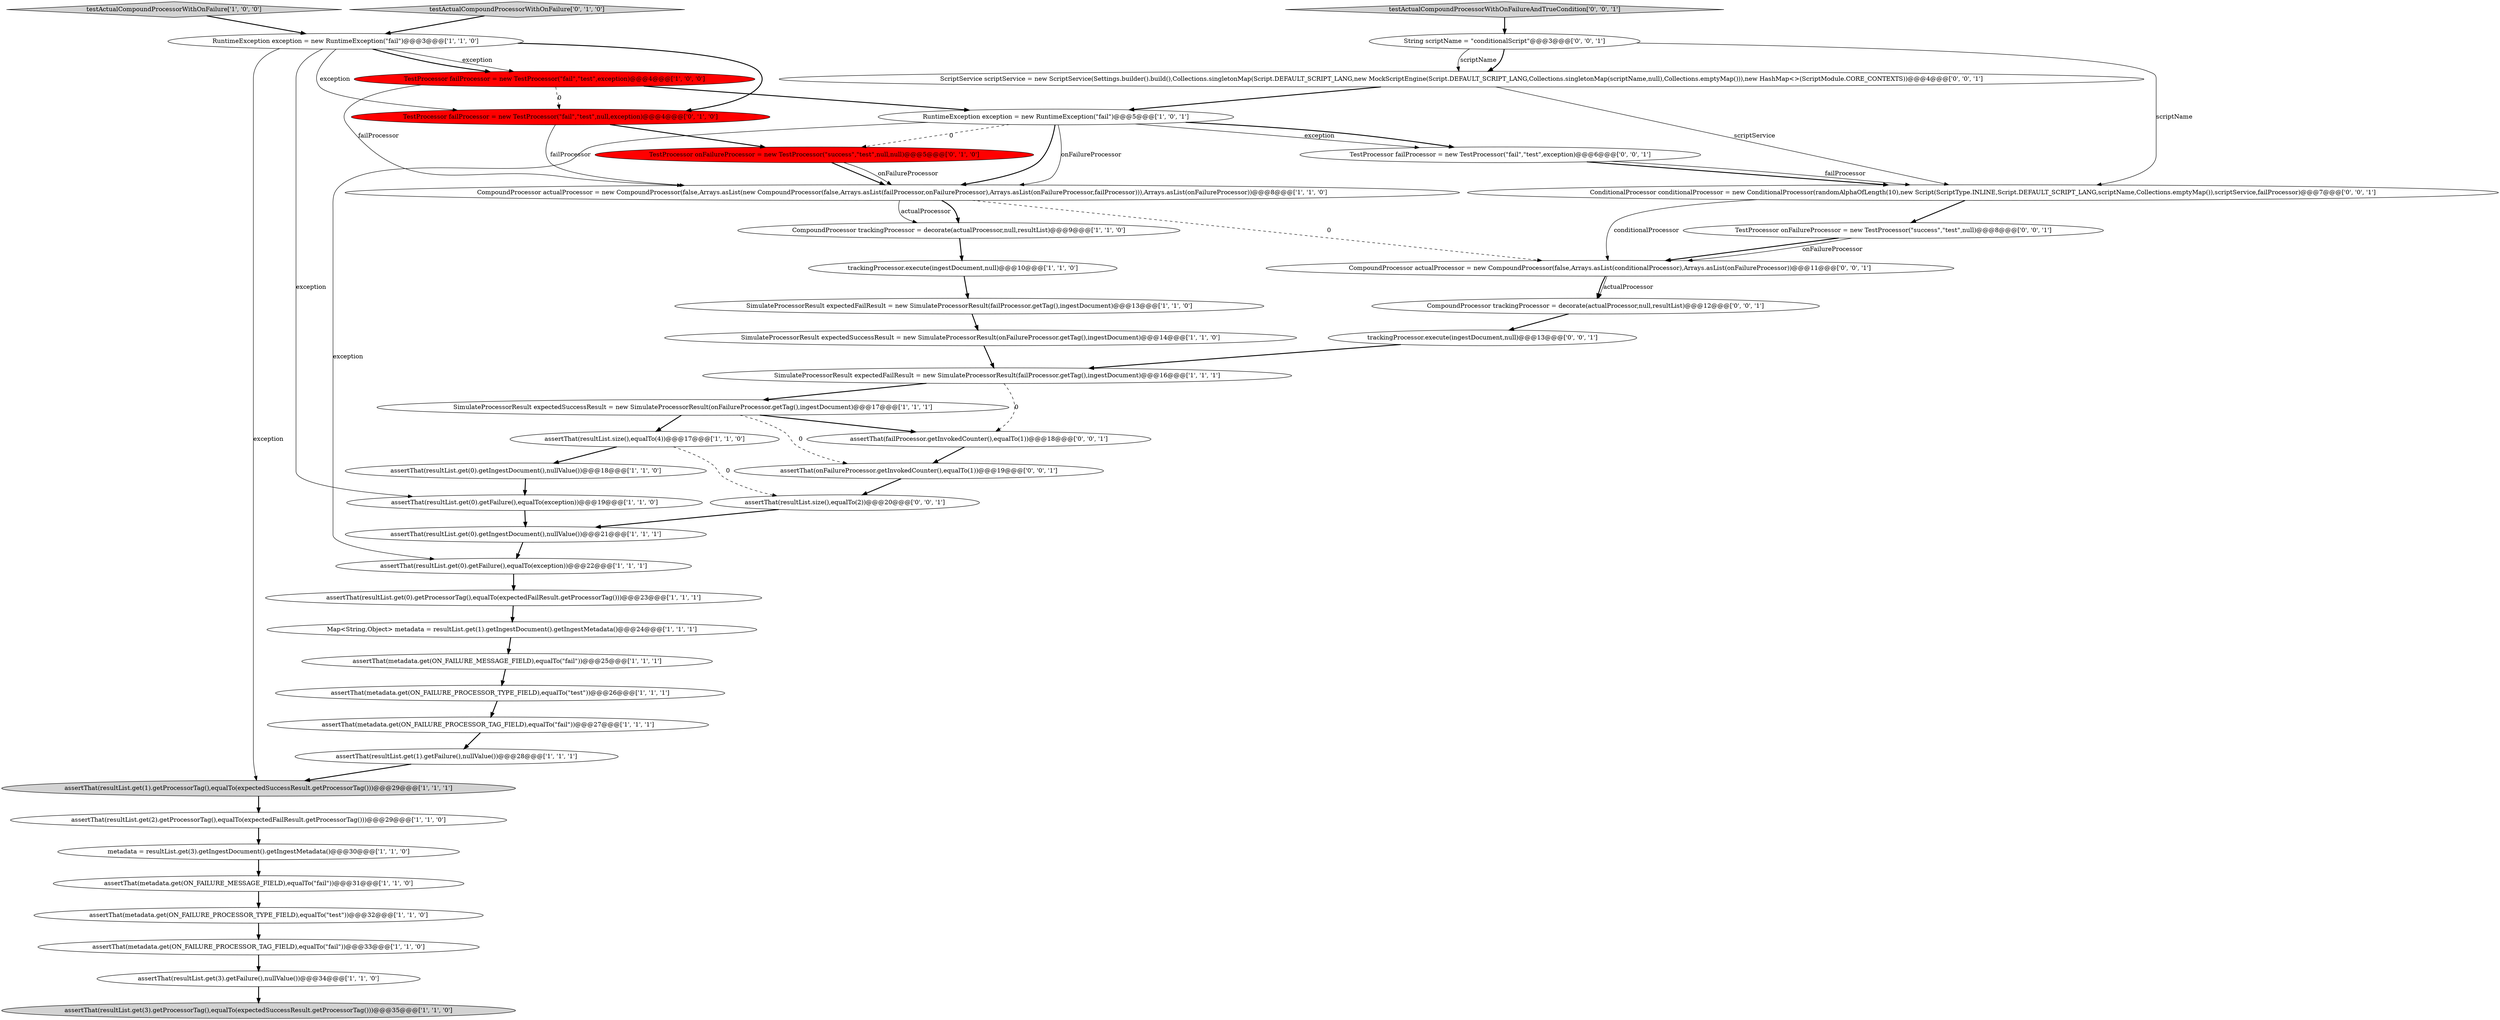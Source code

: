 digraph {
30 [style = filled, label = "testActualCompoundProcessorWithOnFailure['0', '1', '0']", fillcolor = lightgray, shape = diamond image = "AAA0AAABBB2BBB"];
0 [style = filled, label = "assertThat(resultList.get(0).getProcessorTag(),equalTo(expectedFailResult.getProcessorTag()))@@@23@@@['1', '1', '1']", fillcolor = white, shape = ellipse image = "AAA0AAABBB1BBB"];
41 [style = filled, label = "CompoundProcessor trackingProcessor = decorate(actualProcessor,null,resultList)@@@12@@@['0', '0', '1']", fillcolor = white, shape = ellipse image = "AAA0AAABBB3BBB"];
13 [style = filled, label = "assertThat(resultList.size(),equalTo(4))@@@17@@@['1', '1', '0']", fillcolor = white, shape = ellipse image = "AAA0AAABBB1BBB"];
2 [style = filled, label = "SimulateProcessorResult expectedFailResult = new SimulateProcessorResult(failProcessor.getTag(),ingestDocument)@@@16@@@['1', '1', '1']", fillcolor = white, shape = ellipse image = "AAA0AAABBB1BBB"];
15 [style = filled, label = "assertThat(metadata.get(ON_FAILURE_MESSAGE_FIELD),equalTo(\"fail\"))@@@25@@@['1', '1', '1']", fillcolor = white, shape = ellipse image = "AAA0AAABBB1BBB"];
16 [style = filled, label = "assertThat(metadata.get(ON_FAILURE_PROCESSOR_TAG_FIELD),equalTo(\"fail\"))@@@27@@@['1', '1', '1']", fillcolor = white, shape = ellipse image = "AAA0AAABBB1BBB"];
40 [style = filled, label = "ConditionalProcessor conditionalProcessor = new ConditionalProcessor(randomAlphaOfLength(10),new Script(ScriptType.INLINE,Script.DEFAULT_SCRIPT_LANG,scriptName,Collections.emptyMap()),scriptService,failProcessor)@@@7@@@['0', '0', '1']", fillcolor = white, shape = ellipse image = "AAA0AAABBB3BBB"];
6 [style = filled, label = "assertThat(metadata.get(ON_FAILURE_PROCESSOR_TYPE_FIELD),equalTo(\"test\"))@@@26@@@['1', '1', '1']", fillcolor = white, shape = ellipse image = "AAA0AAABBB1BBB"];
9 [style = filled, label = "assertThat(resultList.get(3).getProcessorTag(),equalTo(expectedSuccessResult.getProcessorTag()))@@@35@@@['1', '1', '0']", fillcolor = lightgray, shape = ellipse image = "AAA0AAABBB1BBB"];
26 [style = filled, label = "assertThat(metadata.get(ON_FAILURE_PROCESSOR_TYPE_FIELD),equalTo(\"test\"))@@@32@@@['1', '1', '0']", fillcolor = white, shape = ellipse image = "AAA0AAABBB1BBB"];
12 [style = filled, label = "assertThat(resultList.get(1).getFailure(),nullValue())@@@28@@@['1', '1', '1']", fillcolor = white, shape = ellipse image = "AAA0AAABBB1BBB"];
22 [style = filled, label = "Map<String,Object> metadata = resultList.get(1).getIngestDocument().getIngestMetadata()@@@24@@@['1', '1', '1']", fillcolor = white, shape = ellipse image = "AAA0AAABBB1BBB"];
1 [style = filled, label = "assertThat(resultList.get(3).getFailure(),nullValue())@@@34@@@['1', '1', '0']", fillcolor = white, shape = ellipse image = "AAA0AAABBB1BBB"];
38 [style = filled, label = "assertThat(failProcessor.getInvokedCounter(),equalTo(1))@@@18@@@['0', '0', '1']", fillcolor = white, shape = ellipse image = "AAA0AAABBB3BBB"];
5 [style = filled, label = "trackingProcessor.execute(ingestDocument,null)@@@10@@@['1', '1', '0']", fillcolor = white, shape = ellipse image = "AAA0AAABBB1BBB"];
3 [style = filled, label = "RuntimeException exception = new RuntimeException(\"fail\")@@@3@@@['1', '1', '0']", fillcolor = white, shape = ellipse image = "AAA0AAABBB1BBB"];
24 [style = filled, label = "assertThat(resultList.get(0).getFailure(),equalTo(exception))@@@22@@@['1', '1', '1']", fillcolor = white, shape = ellipse image = "AAA0AAABBB1BBB"];
10 [style = filled, label = "assertThat(resultList.get(0).getFailure(),equalTo(exception))@@@19@@@['1', '1', '0']", fillcolor = white, shape = ellipse image = "AAA0AAABBB1BBB"];
32 [style = filled, label = "TestProcessor onFailureProcessor = new TestProcessor(\"success\",\"test\",null,null)@@@5@@@['0', '1', '0']", fillcolor = red, shape = ellipse image = "AAA1AAABBB2BBB"];
35 [style = filled, label = "ScriptService scriptService = new ScriptService(Settings.builder().build(),Collections.singletonMap(Script.DEFAULT_SCRIPT_LANG,new MockScriptEngine(Script.DEFAULT_SCRIPT_LANG,Collections.singletonMap(scriptName,null),Collections.emptyMap())),new HashMap<>(ScriptModule.CORE_CONTEXTS))@@@4@@@['0', '0', '1']", fillcolor = white, shape = ellipse image = "AAA0AAABBB3BBB"];
27 [style = filled, label = "SimulateProcessorResult expectedFailResult = new SimulateProcessorResult(failProcessor.getTag(),ingestDocument)@@@13@@@['1', '1', '0']", fillcolor = white, shape = ellipse image = "AAA0AAABBB1BBB"];
4 [style = filled, label = "CompoundProcessor trackingProcessor = decorate(actualProcessor,null,resultList)@@@9@@@['1', '1', '0']", fillcolor = white, shape = ellipse image = "AAA0AAABBB1BBB"];
17 [style = filled, label = "assertThat(metadata.get(ON_FAILURE_MESSAGE_FIELD),equalTo(\"fail\"))@@@31@@@['1', '1', '0']", fillcolor = white, shape = ellipse image = "AAA0AAABBB1BBB"];
44 [style = filled, label = "TestProcessor failProcessor = new TestProcessor(\"fail\",\"test\",exception)@@@6@@@['0', '0', '1']", fillcolor = white, shape = ellipse image = "AAA0AAABBB3BBB"];
33 [style = filled, label = "TestProcessor onFailureProcessor = new TestProcessor(\"success\",\"test\",null)@@@8@@@['0', '0', '1']", fillcolor = white, shape = ellipse image = "AAA0AAABBB3BBB"];
28 [style = filled, label = "TestProcessor failProcessor = new TestProcessor(\"fail\",\"test\",exception)@@@4@@@['1', '0', '0']", fillcolor = red, shape = ellipse image = "AAA1AAABBB1BBB"];
19 [style = filled, label = "assertThat(resultList.get(2).getProcessorTag(),equalTo(expectedFailResult.getProcessorTag()))@@@29@@@['1', '1', '0']", fillcolor = white, shape = ellipse image = "AAA0AAABBB1BBB"];
23 [style = filled, label = "assertThat(metadata.get(ON_FAILURE_PROCESSOR_TAG_FIELD),equalTo(\"fail\"))@@@33@@@['1', '1', '0']", fillcolor = white, shape = ellipse image = "AAA0AAABBB1BBB"];
14 [style = filled, label = "testActualCompoundProcessorWithOnFailure['1', '0', '0']", fillcolor = lightgray, shape = diamond image = "AAA0AAABBB1BBB"];
21 [style = filled, label = "assertThat(resultList.get(0).getIngestDocument(),nullValue())@@@21@@@['1', '1', '1']", fillcolor = white, shape = ellipse image = "AAA0AAABBB1BBB"];
34 [style = filled, label = "assertThat(onFailureProcessor.getInvokedCounter(),equalTo(1))@@@19@@@['0', '0', '1']", fillcolor = white, shape = ellipse image = "AAA0AAABBB3BBB"];
20 [style = filled, label = "metadata = resultList.get(3).getIngestDocument().getIngestMetadata()@@@30@@@['1', '1', '0']", fillcolor = white, shape = ellipse image = "AAA0AAABBB1BBB"];
8 [style = filled, label = "SimulateProcessorResult expectedSuccessResult = new SimulateProcessorResult(onFailureProcessor.getTag(),ingestDocument)@@@17@@@['1', '1', '1']", fillcolor = white, shape = ellipse image = "AAA0AAABBB1BBB"];
11 [style = filled, label = "CompoundProcessor actualProcessor = new CompoundProcessor(false,Arrays.asList(new CompoundProcessor(false,Arrays.asList(failProcessor,onFailureProcessor),Arrays.asList(onFailureProcessor,failProcessor))),Arrays.asList(onFailureProcessor))@@@8@@@['1', '1', '0']", fillcolor = white, shape = ellipse image = "AAA0AAABBB1BBB"];
25 [style = filled, label = "assertThat(resultList.get(1).getProcessorTag(),equalTo(expectedSuccessResult.getProcessorTag()))@@@29@@@['1', '1', '1']", fillcolor = lightgray, shape = ellipse image = "AAA0AAABBB1BBB"];
36 [style = filled, label = "CompoundProcessor actualProcessor = new CompoundProcessor(false,Arrays.asList(conditionalProcessor),Arrays.asList(onFailureProcessor))@@@11@@@['0', '0', '1']", fillcolor = white, shape = ellipse image = "AAA0AAABBB3BBB"];
29 [style = filled, label = "RuntimeException exception = new RuntimeException(\"fail\")@@@5@@@['1', '0', '1']", fillcolor = white, shape = ellipse image = "AAA0AAABBB1BBB"];
31 [style = filled, label = "TestProcessor failProcessor = new TestProcessor(\"fail\",\"test\",null,exception)@@@4@@@['0', '1', '0']", fillcolor = red, shape = ellipse image = "AAA1AAABBB2BBB"];
39 [style = filled, label = "String scriptName = \"conditionalScript\"@@@3@@@['0', '0', '1']", fillcolor = white, shape = ellipse image = "AAA0AAABBB3BBB"];
43 [style = filled, label = "assertThat(resultList.size(),equalTo(2))@@@20@@@['0', '0', '1']", fillcolor = white, shape = ellipse image = "AAA0AAABBB3BBB"];
42 [style = filled, label = "trackingProcessor.execute(ingestDocument,null)@@@13@@@['0', '0', '1']", fillcolor = white, shape = ellipse image = "AAA0AAABBB3BBB"];
18 [style = filled, label = "assertThat(resultList.get(0).getIngestDocument(),nullValue())@@@18@@@['1', '1', '0']", fillcolor = white, shape = ellipse image = "AAA0AAABBB1BBB"];
7 [style = filled, label = "SimulateProcessorResult expectedSuccessResult = new SimulateProcessorResult(onFailureProcessor.getTag(),ingestDocument)@@@14@@@['1', '1', '0']", fillcolor = white, shape = ellipse image = "AAA0AAABBB1BBB"];
37 [style = filled, label = "testActualCompoundProcessorWithOnFailureAndTrueCondition['0', '0', '1']", fillcolor = lightgray, shape = diamond image = "AAA0AAABBB3BBB"];
28->29 [style = bold, label=""];
14->3 [style = bold, label=""];
43->21 [style = bold, label=""];
3->28 [style = solid, label="exception"];
17->26 [style = bold, label=""];
28->11 [style = solid, label="failProcessor"];
22->15 [style = bold, label=""];
20->17 [style = bold, label=""];
36->41 [style = solid, label="actualProcessor"];
35->29 [style = bold, label=""];
42->2 [style = bold, label=""];
36->41 [style = bold, label=""];
13->43 [style = dashed, label="0"];
29->32 [style = dashed, label="0"];
3->31 [style = bold, label=""];
24->0 [style = bold, label=""];
3->31 [style = solid, label="exception"];
31->32 [style = bold, label=""];
19->20 [style = bold, label=""];
3->25 [style = solid, label="exception"];
11->4 [style = bold, label=""];
44->40 [style = bold, label=""];
8->34 [style = dashed, label="0"];
2->8 [style = bold, label=""];
15->6 [style = bold, label=""];
21->24 [style = bold, label=""];
40->36 [style = solid, label="conditionalProcessor"];
10->21 [style = bold, label=""];
11->36 [style = dashed, label="0"];
2->38 [style = dashed, label="0"];
3->10 [style = solid, label="exception"];
8->38 [style = bold, label=""];
1->9 [style = bold, label=""];
3->28 [style = bold, label=""];
40->33 [style = bold, label=""];
29->44 [style = solid, label="exception"];
18->10 [style = bold, label=""];
30->3 [style = bold, label=""];
37->39 [style = bold, label=""];
28->31 [style = dashed, label="0"];
31->11 [style = solid, label="failProcessor"];
7->2 [style = bold, label=""];
6->16 [style = bold, label=""];
12->25 [style = bold, label=""];
0->22 [style = bold, label=""];
26->23 [style = bold, label=""];
27->7 [style = bold, label=""];
39->35 [style = bold, label=""];
33->36 [style = bold, label=""];
25->19 [style = bold, label=""];
38->34 [style = bold, label=""];
23->1 [style = bold, label=""];
29->44 [style = bold, label=""];
11->4 [style = solid, label="actualProcessor"];
33->36 [style = solid, label="onFailureProcessor"];
32->11 [style = solid, label="onFailureProcessor"];
39->35 [style = solid, label="scriptName"];
5->27 [style = bold, label=""];
13->18 [style = bold, label=""];
34->43 [style = bold, label=""];
35->40 [style = solid, label="scriptService"];
32->11 [style = bold, label=""];
39->40 [style = solid, label="scriptName"];
29->11 [style = solid, label="onFailureProcessor"];
4->5 [style = bold, label=""];
29->11 [style = bold, label=""];
16->12 [style = bold, label=""];
44->40 [style = solid, label="failProcessor"];
8->13 [style = bold, label=""];
29->24 [style = solid, label="exception"];
41->42 [style = bold, label=""];
}
